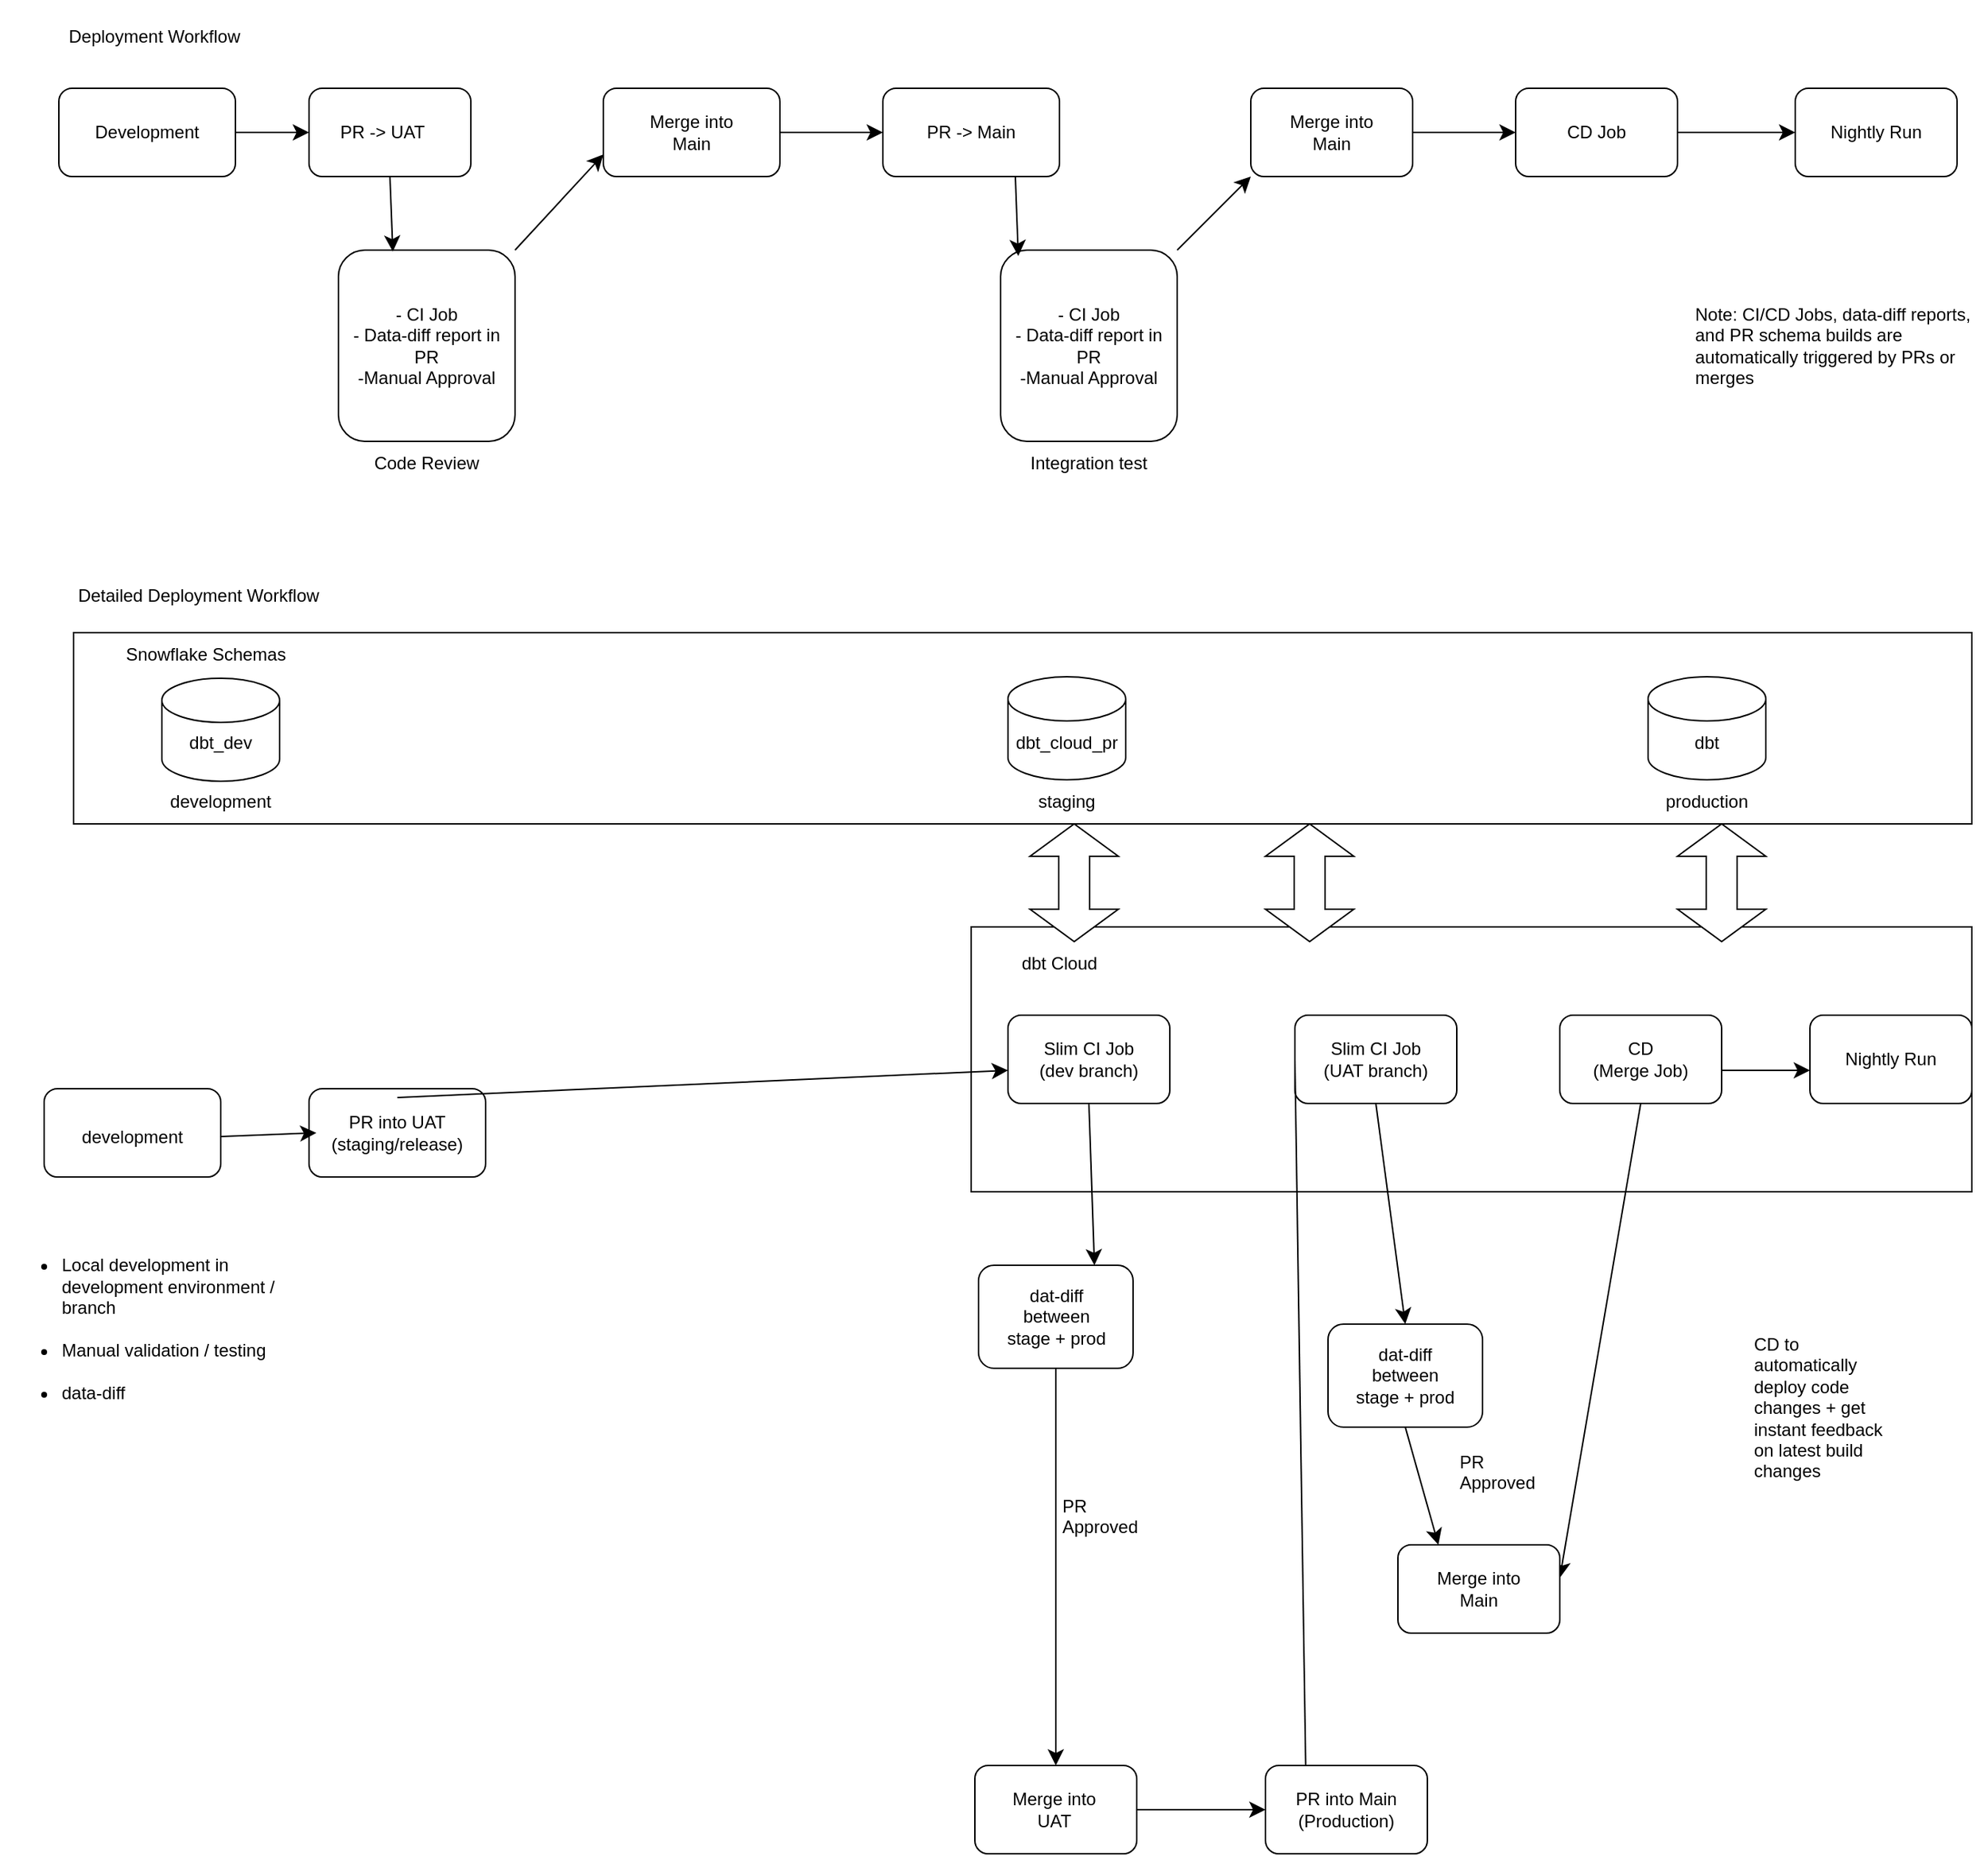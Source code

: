 <mxfile version="27.2.0">
  <diagram id="bAHGwM8SDz6ife-2x0PP" name="Page-2">
    <mxGraphModel dx="2086" dy="1930" grid="1" gridSize="10" guides="1" tooltips="1" connect="1" arrows="1" fold="1" page="0" pageScale="1" pageWidth="1169" pageHeight="827" math="0" shadow="0">
      <root>
        <mxCell id="0" />
        <mxCell id="1" parent="0" />
        <mxCell id="9yW6cP3k6XNtZJr0AF5J-2" value="Deployment Workflow" style="text;html=1;align=center;verticalAlign=middle;whiteSpace=wrap;rounded=0;" parent="1" vertex="1">
          <mxGeometry x="-680" y="-550" width="150" height="50" as="geometry" />
        </mxCell>
        <mxCell id="9yW6cP3k6XNtZJr0AF5J-25" style="edgeStyle=none;curved=1;rounded=0;orthogonalLoop=1;jettySize=auto;html=1;exitX=1;exitY=0.5;exitDx=0;exitDy=0;entryX=0;entryY=0.5;entryDx=0;entryDy=0;fontSize=12;startSize=8;endSize=8;" parent="1" source="9yW6cP3k6XNtZJr0AF5J-5" target="9yW6cP3k6XNtZJr0AF5J-8" edge="1">
          <mxGeometry relative="1" as="geometry" />
        </mxCell>
        <mxCell id="9yW6cP3k6XNtZJr0AF5J-5" value="" style="rounded=1;whiteSpace=wrap;html=1;" parent="1" vertex="1">
          <mxGeometry x="-670" y="-490" width="120" height="60" as="geometry" />
        </mxCell>
        <mxCell id="9yW6cP3k6XNtZJr0AF5J-6" value="Development" style="text;html=1;align=center;verticalAlign=middle;whiteSpace=wrap;rounded=0;" parent="1" vertex="1">
          <mxGeometry x="-640" y="-475" width="60" height="30" as="geometry" />
        </mxCell>
        <mxCell id="9yW6cP3k6XNtZJr0AF5J-8" value="" style="rounded=1;whiteSpace=wrap;html=1;" parent="1" vertex="1">
          <mxGeometry x="-500" y="-490" width="110" height="60" as="geometry" />
        </mxCell>
        <mxCell id="9yW6cP3k6XNtZJr0AF5J-9" value="PR -&amp;gt; UAT" style="text;html=1;align=center;verticalAlign=middle;whiteSpace=wrap;rounded=0;" parent="1" vertex="1">
          <mxGeometry x="-480" y="-475" width="60" height="30" as="geometry" />
        </mxCell>
        <mxCell id="9yW6cP3k6XNtZJr0AF5J-27" style="edgeStyle=none;curved=1;rounded=0;orthogonalLoop=1;jettySize=auto;html=1;exitX=1;exitY=0;exitDx=0;exitDy=0;entryX=0;entryY=0.75;entryDx=0;entryDy=0;fontSize=12;startSize=8;endSize=8;" parent="1" source="9yW6cP3k6XNtZJr0AF5J-10" target="9yW6cP3k6XNtZJr0AF5J-13" edge="1">
          <mxGeometry relative="1" as="geometry" />
        </mxCell>
        <mxCell id="9yW6cP3k6XNtZJr0AF5J-10" value="" style="rounded=1;whiteSpace=wrap;html=1;" parent="1" vertex="1">
          <mxGeometry x="-480" y="-380" width="120" height="130" as="geometry" />
        </mxCell>
        <mxCell id="9yW6cP3k6XNtZJr0AF5J-11" value="- CI Job&lt;div&gt;- Data-diff report in PR&lt;/div&gt;&lt;div&gt;-Manual Approval&lt;/div&gt;" style="text;html=1;align=center;verticalAlign=middle;whiteSpace=wrap;rounded=0;" parent="1" vertex="1">
          <mxGeometry x="-475" y="-330" width="110" height="30" as="geometry" />
        </mxCell>
        <mxCell id="9yW6cP3k6XNtZJr0AF5J-28" style="edgeStyle=none;curved=1;rounded=0;orthogonalLoop=1;jettySize=auto;html=1;exitX=1;exitY=0.5;exitDx=0;exitDy=0;entryX=0;entryY=0.5;entryDx=0;entryDy=0;fontSize=12;startSize=8;endSize=8;" parent="1" source="9yW6cP3k6XNtZJr0AF5J-13" target="9yW6cP3k6XNtZJr0AF5J-14" edge="1">
          <mxGeometry relative="1" as="geometry" />
        </mxCell>
        <mxCell id="9yW6cP3k6XNtZJr0AF5J-13" value="" style="rounded=1;whiteSpace=wrap;html=1;" parent="1" vertex="1">
          <mxGeometry x="-300" y="-490" width="120" height="60" as="geometry" />
        </mxCell>
        <mxCell id="9yW6cP3k6XNtZJr0AF5J-14" value="" style="rounded=1;whiteSpace=wrap;html=1;" parent="1" vertex="1">
          <mxGeometry x="-110" y="-490" width="120" height="60" as="geometry" />
        </mxCell>
        <mxCell id="9yW6cP3k6XNtZJr0AF5J-30" style="edgeStyle=none;curved=1;rounded=0;orthogonalLoop=1;jettySize=auto;html=1;exitX=1;exitY=0;exitDx=0;exitDy=0;entryX=0;entryY=1;entryDx=0;entryDy=0;fontSize=12;startSize=8;endSize=8;" parent="1" source="9yW6cP3k6XNtZJr0AF5J-15" target="9yW6cP3k6XNtZJr0AF5J-17" edge="1">
          <mxGeometry relative="1" as="geometry" />
        </mxCell>
        <mxCell id="9yW6cP3k6XNtZJr0AF5J-15" value="" style="rounded=1;whiteSpace=wrap;html=1;" parent="1" vertex="1">
          <mxGeometry x="-30" y="-380" width="120" height="130" as="geometry" />
        </mxCell>
        <mxCell id="9yW6cP3k6XNtZJr0AF5J-16" value="- CI Job&lt;div&gt;- Data-diff report in PR&lt;/div&gt;&lt;div&gt;-Manual Approval&lt;/div&gt;" style="text;html=1;align=center;verticalAlign=middle;whiteSpace=wrap;rounded=0;" parent="1" vertex="1">
          <mxGeometry x="-25" y="-330" width="110" height="30" as="geometry" />
        </mxCell>
        <mxCell id="9yW6cP3k6XNtZJr0AF5J-17" value="" style="rounded=1;whiteSpace=wrap;html=1;" parent="1" vertex="1">
          <mxGeometry x="140" y="-490" width="110" height="60" as="geometry" />
        </mxCell>
        <mxCell id="9yW6cP3k6XNtZJr0AF5J-18" value="" style="rounded=1;whiteSpace=wrap;html=1;" parent="1" vertex="1">
          <mxGeometry x="320" y="-490" width="110" height="60" as="geometry" />
        </mxCell>
        <mxCell id="9yW6cP3k6XNtZJr0AF5J-19" value="" style="rounded=1;whiteSpace=wrap;html=1;" parent="1" vertex="1">
          <mxGeometry x="510" y="-490" width="110" height="60" as="geometry" />
        </mxCell>
        <mxCell id="9yW6cP3k6XNtZJr0AF5J-20" value="Merge into&lt;div&gt;Main&lt;/div&gt;" style="text;html=1;align=center;verticalAlign=middle;whiteSpace=wrap;rounded=0;" parent="1" vertex="1">
          <mxGeometry x="-295" y="-475" width="110" height="30" as="geometry" />
        </mxCell>
        <mxCell id="9yW6cP3k6XNtZJr0AF5J-21" value="PR -&amp;gt; Main" style="text;html=1;align=center;verticalAlign=middle;whiteSpace=wrap;rounded=0;" parent="1" vertex="1">
          <mxGeometry x="-85" y="-475" width="70" height="30" as="geometry" />
        </mxCell>
        <mxCell id="9yW6cP3k6XNtZJr0AF5J-31" style="edgeStyle=none;curved=1;rounded=0;orthogonalLoop=1;jettySize=auto;html=1;exitX=1;exitY=0.5;exitDx=0;exitDy=0;entryX=0;entryY=0.5;entryDx=0;entryDy=0;fontSize=12;startSize=8;endSize=8;" parent="1" source="9yW6cP3k6XNtZJr0AF5J-22" target="9yW6cP3k6XNtZJr0AF5J-23" edge="1">
          <mxGeometry relative="1" as="geometry" />
        </mxCell>
        <mxCell id="9yW6cP3k6XNtZJr0AF5J-22" value="Merge into&lt;div&gt;Main&lt;/div&gt;" style="text;html=1;align=center;verticalAlign=middle;whiteSpace=wrap;rounded=0;" parent="1" vertex="1">
          <mxGeometry x="140" y="-475" width="110" height="30" as="geometry" />
        </mxCell>
        <mxCell id="9yW6cP3k6XNtZJr0AF5J-32" style="edgeStyle=none;curved=1;rounded=0;orthogonalLoop=1;jettySize=auto;html=1;exitX=1;exitY=0.5;exitDx=0;exitDy=0;entryX=0;entryY=0.5;entryDx=0;entryDy=0;fontSize=12;startSize=8;endSize=8;" parent="1" source="9yW6cP3k6XNtZJr0AF5J-23" target="9yW6cP3k6XNtZJr0AF5J-24" edge="1">
          <mxGeometry relative="1" as="geometry" />
        </mxCell>
        <mxCell id="9yW6cP3k6XNtZJr0AF5J-23" value="CD Job" style="text;html=1;align=center;verticalAlign=middle;whiteSpace=wrap;rounded=0;" parent="1" vertex="1">
          <mxGeometry x="320" y="-475" width="110" height="30" as="geometry" />
        </mxCell>
        <mxCell id="9yW6cP3k6XNtZJr0AF5J-24" value="Nightly Run" style="text;html=1;align=center;verticalAlign=middle;whiteSpace=wrap;rounded=0;" parent="1" vertex="1">
          <mxGeometry x="510" y="-475" width="110" height="30" as="geometry" />
        </mxCell>
        <mxCell id="9yW6cP3k6XNtZJr0AF5J-26" style="edgeStyle=none;curved=1;rounded=0;orthogonalLoop=1;jettySize=auto;html=1;exitX=0.5;exitY=1;exitDx=0;exitDy=0;entryX=0.308;entryY=0.008;entryDx=0;entryDy=0;entryPerimeter=0;fontSize=12;startSize=8;endSize=8;" parent="1" source="9yW6cP3k6XNtZJr0AF5J-8" target="9yW6cP3k6XNtZJr0AF5J-10" edge="1">
          <mxGeometry relative="1" as="geometry" />
        </mxCell>
        <mxCell id="9yW6cP3k6XNtZJr0AF5J-29" style="edgeStyle=none;curved=1;rounded=0;orthogonalLoop=1;jettySize=auto;html=1;exitX=0.75;exitY=1;exitDx=0;exitDy=0;entryX=0.1;entryY=0.031;entryDx=0;entryDy=0;entryPerimeter=0;fontSize=12;startSize=8;endSize=8;" parent="1" source="9yW6cP3k6XNtZJr0AF5J-14" target="9yW6cP3k6XNtZJr0AF5J-15" edge="1">
          <mxGeometry relative="1" as="geometry" />
        </mxCell>
        <mxCell id="9yW6cP3k6XNtZJr0AF5J-33" value="Code Review" style="text;html=1;align=center;verticalAlign=middle;whiteSpace=wrap;rounded=0;" parent="1" vertex="1">
          <mxGeometry x="-495" y="-260" width="150" height="50" as="geometry" />
        </mxCell>
        <mxCell id="9yW6cP3k6XNtZJr0AF5J-34" value="Integration test" style="text;html=1;align=center;verticalAlign=middle;whiteSpace=wrap;rounded=0;" parent="1" vertex="1">
          <mxGeometry x="-45" y="-260" width="150" height="50" as="geometry" />
        </mxCell>
        <mxCell id="9yW6cP3k6XNtZJr0AF5J-36" value="Detailed Deployment Workflow" style="text;html=1;align=center;verticalAlign=middle;whiteSpace=wrap;rounded=0;" parent="1" vertex="1">
          <mxGeometry x="-670" y="-170" width="190" height="50" as="geometry" />
        </mxCell>
        <mxCell id="9yW6cP3k6XNtZJr0AF5J-37" value="" style="rounded=0;whiteSpace=wrap;html=1;" parent="1" vertex="1">
          <mxGeometry x="-660" y="-120" width="1290" height="130" as="geometry" />
        </mxCell>
        <mxCell id="9yW6cP3k6XNtZJr0AF5J-40" value="Snowflake Schemas" style="text;html=1;align=center;verticalAlign=middle;whiteSpace=wrap;rounded=0;" parent="1" vertex="1">
          <mxGeometry x="-665" y="-130" width="190" height="50" as="geometry" />
        </mxCell>
        <mxCell id="9yW6cP3k6XNtZJr0AF5J-41" value="" style="shape=cylinder3;whiteSpace=wrap;html=1;boundedLbl=1;backgroundOutline=1;size=15;" parent="1" vertex="1">
          <mxGeometry x="-600" y="-89" width="80" height="70" as="geometry" />
        </mxCell>
        <mxCell id="9yW6cP3k6XNtZJr0AF5J-42" value="" style="shape=cylinder3;whiteSpace=wrap;html=1;boundedLbl=1;backgroundOutline=1;size=15;" parent="1" vertex="1">
          <mxGeometry x="-25" y="-90" width="80" height="70" as="geometry" />
        </mxCell>
        <mxCell id="9yW6cP3k6XNtZJr0AF5J-43" value="" style="shape=cylinder3;whiteSpace=wrap;html=1;boundedLbl=1;backgroundOutline=1;size=15;" parent="1" vertex="1">
          <mxGeometry x="410" y="-90" width="80" height="70" as="geometry" />
        </mxCell>
        <mxCell id="9yW6cP3k6XNtZJr0AF5J-44" value="dbt Cloud" style="text;html=1;align=center;verticalAlign=middle;whiteSpace=wrap;rounded=0;" parent="1" vertex="1">
          <mxGeometry x="-40" y="90" width="120" height="60" as="geometry" />
        </mxCell>
        <mxCell id="9yW6cP3k6XNtZJr0AF5J-45" value="dbt_dev" style="text;html=1;align=center;verticalAlign=middle;whiteSpace=wrap;rounded=0;" parent="1" vertex="1">
          <mxGeometry x="-590" y="-60" width="60" height="30" as="geometry" />
        </mxCell>
        <mxCell id="9yW6cP3k6XNtZJr0AF5J-46" value="dbt" style="text;html=1;align=center;verticalAlign=middle;whiteSpace=wrap;rounded=0;" parent="1" vertex="1">
          <mxGeometry x="420" y="-60" width="60" height="30" as="geometry" />
        </mxCell>
        <mxCell id="9yW6cP3k6XNtZJr0AF5J-47" value="dbt_cloud_pr" style="text;html=1;align=center;verticalAlign=middle;whiteSpace=wrap;rounded=0;" parent="1" vertex="1">
          <mxGeometry x="-15" y="-60" width="60" height="30" as="geometry" />
        </mxCell>
        <mxCell id="9yW6cP3k6XNtZJr0AF5J-48" value="staging" style="text;html=1;align=center;verticalAlign=middle;whiteSpace=wrap;rounded=0;" parent="1" vertex="1">
          <mxGeometry x="-15" y="-20" width="60" height="30" as="geometry" />
        </mxCell>
        <mxCell id="9yW6cP3k6XNtZJr0AF5J-49" value="development" style="text;html=1;align=center;verticalAlign=middle;whiteSpace=wrap;rounded=0;" parent="1" vertex="1">
          <mxGeometry x="-590" y="-20" width="60" height="30" as="geometry" />
        </mxCell>
        <mxCell id="9yW6cP3k6XNtZJr0AF5J-50" value="production" style="text;html=1;align=center;verticalAlign=middle;whiteSpace=wrap;rounded=0;" parent="1" vertex="1">
          <mxGeometry x="420" y="-20" width="60" height="30" as="geometry" />
        </mxCell>
        <mxCell id="9yW6cP3k6XNtZJr0AF5J-51" value="" style="rounded=0;whiteSpace=wrap;html=1;" parent="1" vertex="1">
          <mxGeometry x="-50" y="80" width="680" height="180" as="geometry" />
        </mxCell>
        <mxCell id="9yW6cP3k6XNtZJr0AF5J-53" value="dbt Cloud" style="text;html=1;align=center;verticalAlign=middle;whiteSpace=wrap;rounded=0;" parent="1" vertex="1">
          <mxGeometry x="-65" y="80" width="150" height="50" as="geometry" />
        </mxCell>
        <mxCell id="9yW6cP3k6XNtZJr0AF5J-84" style="edgeStyle=none;curved=1;rounded=0;orthogonalLoop=1;jettySize=auto;html=1;exitX=0.5;exitY=1;exitDx=0;exitDy=0;entryX=0.75;entryY=0;entryDx=0;entryDy=0;fontSize=12;startSize=8;endSize=8;" parent="1" source="9yW6cP3k6XNtZJr0AF5J-54" target="9yW6cP3k6XNtZJr0AF5J-70" edge="1">
          <mxGeometry relative="1" as="geometry" />
        </mxCell>
        <mxCell id="9yW6cP3k6XNtZJr0AF5J-54" value="" style="rounded=1;whiteSpace=wrap;html=1;" parent="1" vertex="1">
          <mxGeometry x="-25" y="140" width="110" height="60" as="geometry" />
        </mxCell>
        <mxCell id="9yW6cP3k6XNtZJr0AF5J-85" style="edgeStyle=none;curved=1;rounded=0;orthogonalLoop=1;jettySize=auto;html=1;exitX=0.5;exitY=1;exitDx=0;exitDy=0;entryX=0.5;entryY=0;entryDx=0;entryDy=0;fontSize=12;startSize=8;endSize=8;" parent="1" source="9yW6cP3k6XNtZJr0AF5J-55" target="9yW6cP3k6XNtZJr0AF5J-72" edge="1">
          <mxGeometry relative="1" as="geometry" />
        </mxCell>
        <mxCell id="9yW6cP3k6XNtZJr0AF5J-55" value="" style="rounded=1;whiteSpace=wrap;html=1;" parent="1" vertex="1">
          <mxGeometry x="170" y="140" width="110" height="60" as="geometry" />
        </mxCell>
        <mxCell id="9yW6cP3k6XNtZJr0AF5J-90" style="edgeStyle=none;curved=1;rounded=0;orthogonalLoop=1;jettySize=auto;html=1;exitX=0.5;exitY=1;exitDx=0;exitDy=0;entryX=1;entryY=0.25;entryDx=0;entryDy=0;fontSize=12;startSize=8;endSize=8;" parent="1" source="9yW6cP3k6XNtZJr0AF5J-56" target="9yW6cP3k6XNtZJr0AF5J-75" edge="1">
          <mxGeometry relative="1" as="geometry" />
        </mxCell>
        <mxCell id="9yW6cP3k6XNtZJr0AF5J-56" value="" style="rounded=1;whiteSpace=wrap;html=1;fontStyle=1" parent="1" vertex="1">
          <mxGeometry x="350" y="140" width="110" height="60" as="geometry" />
        </mxCell>
        <mxCell id="9yW6cP3k6XNtZJr0AF5J-57" value="" style="rounded=1;whiteSpace=wrap;html=1;" parent="1" vertex="1">
          <mxGeometry x="520" y="140" width="110" height="60" as="geometry" />
        </mxCell>
        <mxCell id="9yW6cP3k6XNtZJr0AF5J-58" value="Slim CI Job&lt;div&gt;(dev branch)&lt;/div&gt;" style="text;html=1;align=center;verticalAlign=middle;whiteSpace=wrap;rounded=0;" parent="1" vertex="1">
          <mxGeometry x="-25" y="155" width="110" height="30" as="geometry" />
        </mxCell>
        <mxCell id="9yW6cP3k6XNtZJr0AF5J-62" style="edgeStyle=none;curved=1;rounded=0;orthogonalLoop=1;jettySize=auto;html=1;entryX=1;entryY=0.5;entryDx=0;entryDy=0;fontSize=12;startSize=8;endSize=8;" parent="1" source="9yW6cP3k6XNtZJr0AF5J-58" target="9yW6cP3k6XNtZJr0AF5J-58" edge="1">
          <mxGeometry relative="1" as="geometry" />
        </mxCell>
        <mxCell id="9yW6cP3k6XNtZJr0AF5J-87" style="edgeStyle=none;curved=1;rounded=0;orthogonalLoop=1;jettySize=auto;html=1;exitX=0;exitY=0.5;exitDx=0;exitDy=0;entryX=0.25;entryY=0;entryDx=0;entryDy=0;fontSize=12;startSize=8;endSize=8;" parent="1" source="9yW6cP3k6XNtZJr0AF5J-63" target="9yW6cP3k6XNtZJr0AF5J-79" edge="1">
          <mxGeometry relative="1" as="geometry" />
        </mxCell>
        <mxCell id="9yW6cP3k6XNtZJr0AF5J-63" value="Slim CI Job&lt;div&gt;(UAT branch)&lt;/div&gt;" style="text;html=1;align=center;verticalAlign=middle;whiteSpace=wrap;rounded=0;" parent="1" vertex="1">
          <mxGeometry x="170" y="155" width="110" height="30" as="geometry" />
        </mxCell>
        <mxCell id="9yW6cP3k6XNtZJr0AF5J-89" style="edgeStyle=none;curved=1;rounded=0;orthogonalLoop=1;jettySize=auto;html=1;exitX=1;exitY=0.75;exitDx=0;exitDy=0;entryX=0;entryY=0.75;entryDx=0;entryDy=0;fontSize=12;startSize=8;endSize=8;" parent="1" source="9yW6cP3k6XNtZJr0AF5J-64" target="9yW6cP3k6XNtZJr0AF5J-65" edge="1">
          <mxGeometry relative="1" as="geometry" />
        </mxCell>
        <mxCell id="9yW6cP3k6XNtZJr0AF5J-64" value="CD&lt;div&gt;(Merge Job)&lt;/div&gt;" style="text;html=1;align=center;verticalAlign=middle;whiteSpace=wrap;rounded=0;" parent="1" vertex="1">
          <mxGeometry x="350" y="155" width="110" height="30" as="geometry" />
        </mxCell>
        <mxCell id="9yW6cP3k6XNtZJr0AF5J-65" value="Nightly Run" style="text;html=1;align=center;verticalAlign=middle;whiteSpace=wrap;rounded=0;" parent="1" vertex="1">
          <mxGeometry x="520" y="155" width="110" height="30" as="geometry" />
        </mxCell>
        <mxCell id="9yW6cP3k6XNtZJr0AF5J-66" value="" style="rounded=1;whiteSpace=wrap;html=1;" parent="1" vertex="1">
          <mxGeometry x="-680" y="190" width="120" height="60" as="geometry" />
        </mxCell>
        <mxCell id="9yW6cP3k6XNtZJr0AF5J-67" value="" style="rounded=1;whiteSpace=wrap;html=1;" parent="1" vertex="1">
          <mxGeometry x="-500" y="190" width="120" height="60" as="geometry" />
        </mxCell>
        <mxCell id="9yW6cP3k6XNtZJr0AF5J-81" style="edgeStyle=none;curved=1;rounded=0;orthogonalLoop=1;jettySize=auto;html=1;exitX=1;exitY=0.5;exitDx=0;exitDy=0;entryX=0;entryY=0.5;entryDx=0;entryDy=0;fontSize=12;startSize=8;endSize=8;" parent="1" source="9yW6cP3k6XNtZJr0AF5J-68" target="9yW6cP3k6XNtZJr0AF5J-69" edge="1">
          <mxGeometry relative="1" as="geometry" />
        </mxCell>
        <mxCell id="9yW6cP3k6XNtZJr0AF5J-68" value="development" style="text;html=1;align=center;verticalAlign=middle;whiteSpace=wrap;rounded=0;" parent="1" vertex="1">
          <mxGeometry x="-680" y="205" width="120" height="35" as="geometry" />
        </mxCell>
        <mxCell id="9yW6cP3k6XNtZJr0AF5J-100" style="edgeStyle=none;curved=1;rounded=0;orthogonalLoop=1;jettySize=auto;html=1;exitX=0.5;exitY=0;exitDx=0;exitDy=0;entryX=0;entryY=0.75;entryDx=0;entryDy=0;fontSize=12;startSize=8;endSize=8;" parent="1" source="9yW6cP3k6XNtZJr0AF5J-69" target="9yW6cP3k6XNtZJr0AF5J-58" edge="1">
          <mxGeometry relative="1" as="geometry" />
        </mxCell>
        <mxCell id="9yW6cP3k6XNtZJr0AF5J-69" value="PR into UAT&lt;div&gt;(staging/release)&lt;/div&gt;" style="text;html=1;align=center;verticalAlign=middle;whiteSpace=wrap;rounded=0;" parent="1" vertex="1">
          <mxGeometry x="-495" y="196" width="110" height="48" as="geometry" />
        </mxCell>
        <mxCell id="9yW6cP3k6XNtZJr0AF5J-88" style="edgeStyle=none;curved=1;rounded=0;orthogonalLoop=1;jettySize=auto;html=1;exitX=0.5;exitY=1;exitDx=0;exitDy=0;entryX=0.5;entryY=0;entryDx=0;entryDy=0;fontSize=12;startSize=8;endSize=8;" parent="1" source="9yW6cP3k6XNtZJr0AF5J-70" target="9yW6cP3k6XNtZJr0AF5J-76" edge="1">
          <mxGeometry relative="1" as="geometry" />
        </mxCell>
        <mxCell id="9yW6cP3k6XNtZJr0AF5J-70" value="" style="rounded=1;whiteSpace=wrap;html=1;" parent="1" vertex="1">
          <mxGeometry x="-45" y="310" width="105" height="70" as="geometry" />
        </mxCell>
        <mxCell id="9yW6cP3k6XNtZJr0AF5J-71" value="dat-diff&lt;div&gt;between&lt;/div&gt;&lt;div&gt;stage + prod&lt;/div&gt;" style="text;html=1;align=center;verticalAlign=middle;whiteSpace=wrap;rounded=0;" parent="1" vertex="1">
          <mxGeometry x="-47.5" y="330" width="110" height="30" as="geometry" />
        </mxCell>
        <mxCell id="9yW6cP3k6XNtZJr0AF5J-86" style="edgeStyle=none;curved=1;rounded=0;orthogonalLoop=1;jettySize=auto;html=1;exitX=0.5;exitY=1;exitDx=0;exitDy=0;entryX=0.25;entryY=0;entryDx=0;entryDy=0;fontSize=12;startSize=8;endSize=8;" parent="1" source="9yW6cP3k6XNtZJr0AF5J-72" target="9yW6cP3k6XNtZJr0AF5J-74" edge="1">
          <mxGeometry relative="1" as="geometry" />
        </mxCell>
        <mxCell id="9yW6cP3k6XNtZJr0AF5J-72" value="" style="rounded=1;whiteSpace=wrap;html=1;" parent="1" vertex="1">
          <mxGeometry x="192.5" y="350" width="105" height="70" as="geometry" />
        </mxCell>
        <mxCell id="9yW6cP3k6XNtZJr0AF5J-73" value="dat-diff&lt;div&gt;between&lt;/div&gt;&lt;div&gt;stage + prod&lt;/div&gt;" style="text;html=1;align=center;verticalAlign=middle;whiteSpace=wrap;rounded=0;" parent="1" vertex="1">
          <mxGeometry x="190" y="370" width="110" height="30" as="geometry" />
        </mxCell>
        <mxCell id="9yW6cP3k6XNtZJr0AF5J-74" value="" style="rounded=1;whiteSpace=wrap;html=1;" parent="1" vertex="1">
          <mxGeometry x="240" y="500" width="110" height="60" as="geometry" />
        </mxCell>
        <mxCell id="9yW6cP3k6XNtZJr0AF5J-75" value="Merge into&lt;div&gt;Main&lt;/div&gt;" style="text;html=1;align=center;verticalAlign=middle;whiteSpace=wrap;rounded=0;" parent="1" vertex="1">
          <mxGeometry x="240" y="515" width="110" height="30" as="geometry" />
        </mxCell>
        <mxCell id="9yW6cP3k6XNtZJr0AF5J-76" value="" style="rounded=1;whiteSpace=wrap;html=1;" parent="1" vertex="1">
          <mxGeometry x="-47.5" y="650" width="110" height="60" as="geometry" />
        </mxCell>
        <mxCell id="9yW6cP3k6XNtZJr0AF5J-101" style="edgeStyle=none;curved=1;rounded=0;orthogonalLoop=1;jettySize=auto;html=1;exitX=1;exitY=0.5;exitDx=0;exitDy=0;entryX=0;entryY=0.5;entryDx=0;entryDy=0;fontSize=12;startSize=8;endSize=8;" parent="1" source="9yW6cP3k6XNtZJr0AF5J-77" target="9yW6cP3k6XNtZJr0AF5J-79" edge="1">
          <mxGeometry relative="1" as="geometry" />
        </mxCell>
        <mxCell id="9yW6cP3k6XNtZJr0AF5J-77" value="Merge into&lt;div&gt;UAT&lt;/div&gt;" style="text;html=1;align=center;verticalAlign=middle;whiteSpace=wrap;rounded=0;" parent="1" vertex="1">
          <mxGeometry x="-50" y="665" width="112.5" height="30" as="geometry" />
        </mxCell>
        <mxCell id="9yW6cP3k6XNtZJr0AF5J-78" value="" style="rounded=1;whiteSpace=wrap;html=1;" parent="1" vertex="1">
          <mxGeometry x="150" y="650" width="110" height="60" as="geometry" />
        </mxCell>
        <mxCell id="9yW6cP3k6XNtZJr0AF5J-79" value="PR into Main&lt;div&gt;(Production)&lt;/div&gt;" style="text;html=1;align=center;verticalAlign=middle;whiteSpace=wrap;rounded=0;" parent="1" vertex="1">
          <mxGeometry x="150" y="662.5" width="110" height="35" as="geometry" />
        </mxCell>
        <mxCell id="9yW6cP3k6XNtZJr0AF5J-92" value="" style="html=1;shadow=0;dashed=0;align=center;verticalAlign=middle;shape=mxgraph.arrows2.twoWayArrow;dy=0.65;dx=22;direction=south;" parent="1" vertex="1">
          <mxGeometry x="-10" y="10" width="60" height="80" as="geometry" />
        </mxCell>
        <mxCell id="9yW6cP3k6XNtZJr0AF5J-95" value="" style="html=1;shadow=0;dashed=0;align=center;verticalAlign=middle;shape=mxgraph.arrows2.twoWayArrow;dy=0.65;dx=22;direction=south;" parent="1" vertex="1">
          <mxGeometry x="150" y="10" width="60" height="80" as="geometry" />
        </mxCell>
        <mxCell id="9yW6cP3k6XNtZJr0AF5J-96" value="" style="html=1;shadow=0;dashed=0;align=center;verticalAlign=middle;shape=mxgraph.arrows2.twoWayArrow;dy=0.65;dx=22;direction=south;" parent="1" vertex="1">
          <mxGeometry x="430" y="10" width="60" height="80" as="geometry" />
        </mxCell>
        <mxCell id="9yW6cP3k6XNtZJr0AF5J-102" value="&lt;ul class=&quot;ul1&quot;&gt;&#xa;&lt;li class=&quot;li1&quot;&gt;﻿﻿Local development in development environment / branch&lt;/li&gt;&#xa;&lt;li class=&quot;li1&quot;&gt;﻿﻿Manual validation / testing&lt;/li&gt;&#xa;&lt;li class=&quot;li1&quot;&gt;﻿﻿data-diff&lt;/li&gt;&#xa;&lt;/ul&gt;" style="text;whiteSpace=wrap;html=1;" parent="1" vertex="1">
          <mxGeometry x="-710" y="270" width="200" height="150" as="geometry" />
        </mxCell>
        <mxCell id="9yW6cP3k6XNtZJr0AF5J-103" value="PR&#xa;Approved" style="text;whiteSpace=wrap;html=1;" parent="1" vertex="1">
          <mxGeometry x="10" y="460" width="80" height="50" as="geometry" />
        </mxCell>
        <mxCell id="9yW6cP3k6XNtZJr0AF5J-104" value="PR&#xa;Approved" style="text;whiteSpace=wrap;html=1;" parent="1" vertex="1">
          <mxGeometry x="280" y="430" width="80" height="50" as="geometry" />
        </mxCell>
        <mxCell id="9yW6cP3k6XNtZJr0AF5J-105" value="CD to&#xa;automatically deploy code changes + get instant feedback on latest build changes" style="text;whiteSpace=wrap;html=1;" parent="1" vertex="1">
          <mxGeometry x="480" y="350" width="100" height="50" as="geometry" />
        </mxCell>
        <mxCell id="9yW6cP3k6XNtZJr0AF5J-106" value="Note: CI/CD Jobs, data-diff reports, and PR schema builds are automatically triggered by PRs or&amp;nbsp;&lt;div&gt;merges&lt;/div&gt;" style="text;whiteSpace=wrap;html=1;" parent="1" vertex="1">
          <mxGeometry x="440" y="-350" width="200" height="100" as="geometry" />
        </mxCell>
      </root>
    </mxGraphModel>
  </diagram>
</mxfile>
